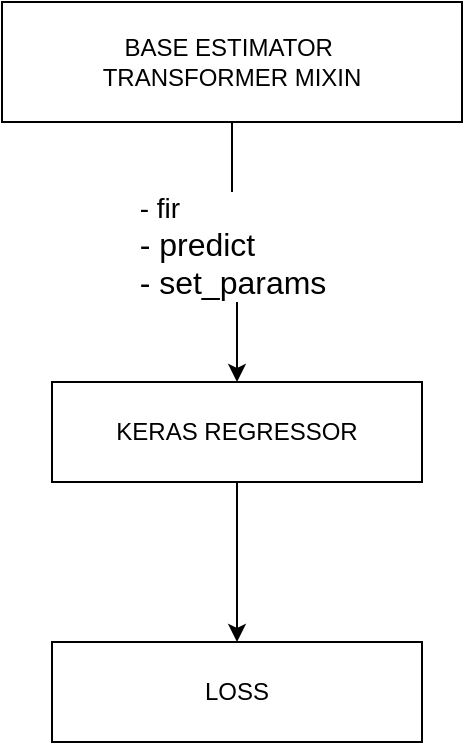 <mxfile version="22.0.4" type="device" pages="3">
  <diagram name="Pagina-1" id="Cy-0Piciidnu4pVBBWEA">
    <mxGraphModel dx="954" dy="523" grid="1" gridSize="10" guides="1" tooltips="1" connect="1" arrows="1" fold="1" page="1" pageScale="1" pageWidth="827" pageHeight="1169" math="0" shadow="0">
      <root>
        <mxCell id="0" />
        <mxCell id="1" parent="0" />
        <mxCell id="seMuV_SSoUdtUNvlDQGV-10" value="" style="edgeStyle=orthogonalEdgeStyle;rounded=0;orthogonalLoop=1;jettySize=auto;html=1;" edge="1" parent="1" source="seMuV_SSoUdtUNvlDQGV-2" target="seMuV_SSoUdtUNvlDQGV-9">
          <mxGeometry relative="1" as="geometry" />
        </mxCell>
        <mxCell id="seMuV_SSoUdtUNvlDQGV-2" value="KERAS REGRESSOR" style="rounded=0;whiteSpace=wrap;html=1;" vertex="1" parent="1">
          <mxGeometry x="275" y="270" width="185" height="50" as="geometry" />
        </mxCell>
        <mxCell id="seMuV_SSoUdtUNvlDQGV-4" value="" style="edgeStyle=orthogonalEdgeStyle;rounded=0;orthogonalLoop=1;jettySize=auto;html=1;" edge="1" parent="1" source="seMuV_SSoUdtUNvlDQGV-3" target="seMuV_SSoUdtUNvlDQGV-2">
          <mxGeometry relative="1" as="geometry" />
        </mxCell>
        <mxCell id="seMuV_SSoUdtUNvlDQGV-8" value="&lt;div style=&quot;text-align: left;&quot;&gt;&lt;font style=&quot;font-size: 14px;&quot;&gt;- fir&lt;/font&gt;&lt;/div&gt;&lt;div style=&quot;text-align: left;&quot;&gt;&lt;font size=&quot;3&quot;&gt;- predict&amp;nbsp;&lt;/font&gt;&lt;/div&gt;&lt;div style=&quot;text-align: left;&quot;&gt;&lt;font size=&quot;3&quot;&gt;- set_params&lt;/font&gt;&lt;/div&gt;" style="edgeLabel;html=1;align=center;verticalAlign=middle;resizable=0;points=[];" vertex="1" connectable="0" parent="seMuV_SSoUdtUNvlDQGV-4">
          <mxGeometry x="-0.406" y="-1" relative="1" as="geometry">
            <mxPoint x="1" y="22" as="offset" />
          </mxGeometry>
        </mxCell>
        <mxCell id="seMuV_SSoUdtUNvlDQGV-3" value="BASE ESTIMATOR&amp;nbsp;&lt;br&gt;TRANSFORMER MIXIN" style="whiteSpace=wrap;html=1;" vertex="1" parent="1">
          <mxGeometry x="250" y="80" width="230" height="60" as="geometry" />
        </mxCell>
        <mxCell id="seMuV_SSoUdtUNvlDQGV-9" value="LOSS" style="rounded=0;whiteSpace=wrap;html=1;" vertex="1" parent="1">
          <mxGeometry x="275" y="400" width="185" height="50" as="geometry" />
        </mxCell>
      </root>
    </mxGraphModel>
  </diagram>
  <diagram id="573gpUqf_A097ccneCuI" name="Pagina-2">
    <mxGraphModel dx="1060" dy="581" grid="1" gridSize="10" guides="1" tooltips="1" connect="1" arrows="1" fold="1" page="1" pageScale="1" pageWidth="827" pageHeight="1169" math="0" shadow="0">
      <root>
        <mxCell id="0" />
        <mxCell id="1" parent="0" />
        <mxCell id="XLVmkZ8Qhes6onfOLvXJ-13" value="" style="whiteSpace=wrap;html=1;aspect=fixed;strokeColor=default;gradientColor=none;" vertex="1" parent="1">
          <mxGeometry x="190" y="60" width="440" height="440" as="geometry" />
        </mxCell>
        <mxCell id="g2UvgIsbq0oHweSaVwO8-5" value="" style="edgeStyle=orthogonalEdgeStyle;rounded=0;orthogonalLoop=1;jettySize=auto;html=1;" edge="1" parent="1" source="g2UvgIsbq0oHweSaVwO8-1" target="g2UvgIsbq0oHweSaVwO8-4">
          <mxGeometry relative="1" as="geometry" />
        </mxCell>
        <mxCell id="g2UvgIsbq0oHweSaVwO8-6" value="Fit, predict, set_params..." style="edgeLabel;html=1;align=center;verticalAlign=middle;resizable=0;points=[];" vertex="1" connectable="0" parent="g2UvgIsbq0oHweSaVwO8-5">
          <mxGeometry y="1" relative="1" as="geometry">
            <mxPoint as="offset" />
          </mxGeometry>
        </mxCell>
        <mxCell id="g2UvgIsbq0oHweSaVwO8-1" value="SCIKIT-LEARN&amp;nbsp;&lt;br&gt;(BaseEstimator, TransformerMixin)" style="rounded=0;whiteSpace=wrap;html=1;fillColor=#CCE5FF;strokeColor=#23445d;" vertex="1" parent="1">
          <mxGeometry x="340" y="80" width="120" height="60" as="geometry" />
        </mxCell>
        <mxCell id="g2UvgIsbq0oHweSaVwO8-8" value="" style="edgeStyle=orthogonalEdgeStyle;rounded=0;orthogonalLoop=1;jettySize=auto;html=1;" edge="1" parent="1" source="g2UvgIsbq0oHweSaVwO8-4" target="g2UvgIsbq0oHweSaVwO8-7">
          <mxGeometry relative="1" as="geometry" />
        </mxCell>
        <mxCell id="g2UvgIsbq0oHweSaVwO8-4" value="PIPELINE" style="rounded=0;whiteSpace=wrap;html=1;fillColor=#CCFFFF;strokeColor=#10739e;" vertex="1" parent="1">
          <mxGeometry x="340" y="200" width="120" height="30" as="geometry" />
        </mxCell>
        <mxCell id="g2UvgIsbq0oHweSaVwO8-10" value="" style="edgeStyle=orthogonalEdgeStyle;rounded=0;orthogonalLoop=1;jettySize=auto;html=1;" edge="1" parent="1" source="g2UvgIsbq0oHweSaVwO8-7" target="g2UvgIsbq0oHweSaVwO8-9">
          <mxGeometry relative="1" as="geometry" />
        </mxCell>
        <mxCell id="g2UvgIsbq0oHweSaVwO8-7" value="SKLEARN MODEL&amp;nbsp;&lt;br&gt;(random-forest)" style="rounded=0;whiteSpace=wrap;html=1;fillColor=#CCFFE6;strokeColor=#0e8088;" vertex="1" parent="1">
          <mxGeometry x="220" y="290" width="120" height="30" as="geometry" />
        </mxCell>
        <mxCell id="g2UvgIsbq0oHweSaVwO8-12" value="" style="edgeStyle=orthogonalEdgeStyle;rounded=0;orthogonalLoop=1;jettySize=auto;html=1;" edge="1" parent="1" source="g2UvgIsbq0oHweSaVwO8-9" target="g2UvgIsbq0oHweSaVwO8-11">
          <mxGeometry relative="1" as="geometry" />
        </mxCell>
        <mxCell id="g2UvgIsbq0oHweSaVwO8-9" value="set_params" style="rounded=0;whiteSpace=wrap;html=1;fillColor=#E6FFCC;" vertex="1" parent="1">
          <mxGeometry x="220" y="390" width="120" height="30" as="geometry" />
        </mxCell>
        <mxCell id="g2UvgIsbq0oHweSaVwO8-11" value="fit" style="rounded=0;whiteSpace=wrap;html=1;fillColor=#FFFFCC;" vertex="1" parent="1">
          <mxGeometry x="220" y="440" width="120" height="30" as="geometry" />
        </mxCell>
        <mxCell id="g2UvgIsbq0oHweSaVwO8-26" value="" style="edgeStyle=orthogonalEdgeStyle;rounded=0;orthogonalLoop=1;jettySize=auto;html=1;" edge="1" parent="1" source="g2UvgIsbq0oHweSaVwO8-16" target="g2UvgIsbq0oHweSaVwO8-25">
          <mxGeometry relative="1" as="geometry" />
        </mxCell>
        <mxCell id="g2UvgIsbq0oHweSaVwO8-16" value="SCIKERAS WRAPPER&lt;br&gt;(KerasRegressor)" style="rounded=0;whiteSpace=wrap;html=1;fillColor=#CCFFE6;strokeColor=#0e8088;" vertex="1" parent="1">
          <mxGeometry x="440" y="290" width="160" height="30" as="geometry" />
        </mxCell>
        <mxCell id="g2UvgIsbq0oHweSaVwO8-17" value="" style="edgeStyle=orthogonalEdgeStyle;rounded=0;orthogonalLoop=1;jettySize=auto;html=1;" edge="1" parent="1" source="g2UvgIsbq0oHweSaVwO8-18" target="g2UvgIsbq0oHweSaVwO8-19">
          <mxGeometry relative="1" as="geometry" />
        </mxCell>
        <mxCell id="g2UvgIsbq0oHweSaVwO8-18" value="set_params" style="rounded=0;whiteSpace=wrap;html=1;fillColor=#E6FFCC;" vertex="1" parent="1">
          <mxGeometry x="460" y="390" width="120" height="30" as="geometry" />
        </mxCell>
        <mxCell id="g2UvgIsbq0oHweSaVwO8-19" value="fit" style="rounded=0;whiteSpace=wrap;html=1;fillColor=#FFFFCC;" vertex="1" parent="1">
          <mxGeometry x="460" y="440" width="120" height="30" as="geometry" />
        </mxCell>
        <mxCell id="g2UvgIsbq0oHweSaVwO8-20" value="" style="edgeStyle=orthogonalEdgeStyle;rounded=0;orthogonalLoop=1;jettySize=auto;html=1;" edge="1" parent="1">
          <mxGeometry relative="1" as="geometry">
            <mxPoint x="390" y="260" as="sourcePoint" />
            <mxPoint x="520" y="290" as="targetPoint" />
            <Array as="points">
              <mxPoint x="390" y="261" />
              <mxPoint x="520" y="261" />
              <mxPoint x="520" y="290" />
            </Array>
          </mxGeometry>
        </mxCell>
        <mxCell id="g2UvgIsbq0oHweSaVwO8-27" value="" style="edgeStyle=orthogonalEdgeStyle;rounded=0;orthogonalLoop=1;jettySize=auto;html=1;" edge="1" parent="1">
          <mxGeometry relative="1" as="geometry">
            <mxPoint x="519.86" y="320" as="sourcePoint" />
            <mxPoint x="519.86" y="390" as="targetPoint" />
          </mxGeometry>
        </mxCell>
        <mxCell id="g2UvgIsbq0oHweSaVwO8-25" value="Build NN&amp;nbsp;&lt;br&gt;(model)" style="rounded=0;whiteSpace=wrap;html=1;fillColor=#CCFFCC;" vertex="1" parent="1">
          <mxGeometry x="460" y="340" width="120" height="30" as="geometry" />
        </mxCell>
      </root>
    </mxGraphModel>
  </diagram>
  <diagram id="eJUESmSNccWMhWf9kPLj" name="Pagina-3">
    <mxGraphModel dx="954" dy="523" grid="1" gridSize="10" guides="1" tooltips="1" connect="1" arrows="1" fold="1" page="1" pageScale="1" pageWidth="827" pageHeight="1169" math="0" shadow="0">
      <root>
        <mxCell id="0" />
        <mxCell id="1" parent="0" />
      </root>
    </mxGraphModel>
  </diagram>
</mxfile>
